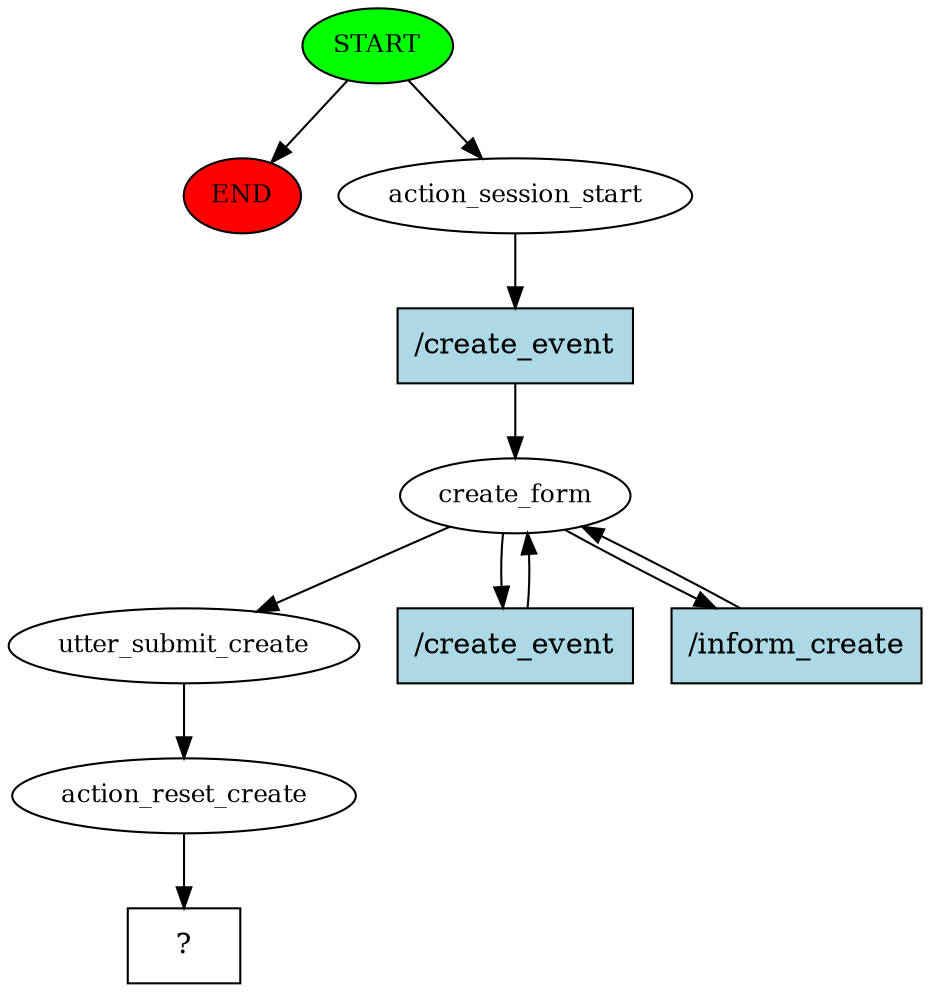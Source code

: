 digraph  {
0 [class="start active", fillcolor=green, fontsize=12, label=START, style=filled];
"-1" [class=end, fillcolor=red, fontsize=12, label=END, style=filled];
1 [class=active, fontsize=12, label=action_session_start];
2 [class=active, fontsize=12, label=create_form];
7 [class=active, fontsize=12, label=utter_submit_create];
8 [class=active, fontsize=12, label=action_reset_create];
9 [class="intent dashed active", label="  ?  ", shape=rect];
10 [class="intent active", fillcolor=lightblue, label="/create_event", shape=rect, style=filled];
11 [class="intent active", fillcolor=lightblue, label="/create_event", shape=rect, style=filled];
12 [class="intent active", fillcolor=lightblue, label="/inform_create", shape=rect, style=filled];
0 -> "-1"  [class="", key=NONE, label=""];
0 -> 1  [class=active, key=NONE, label=""];
1 -> 10  [class=active, key=0];
2 -> 7  [class=active, key=NONE, label=""];
2 -> 11  [class=active, key=0];
2 -> 12  [class=active, key=0];
7 -> 8  [class=active, key=NONE, label=""];
8 -> 9  [class=active, key=NONE, label=""];
10 -> 2  [class=active, key=0];
11 -> 2  [class=active, key=0];
12 -> 2  [class=active, key=0];
}
